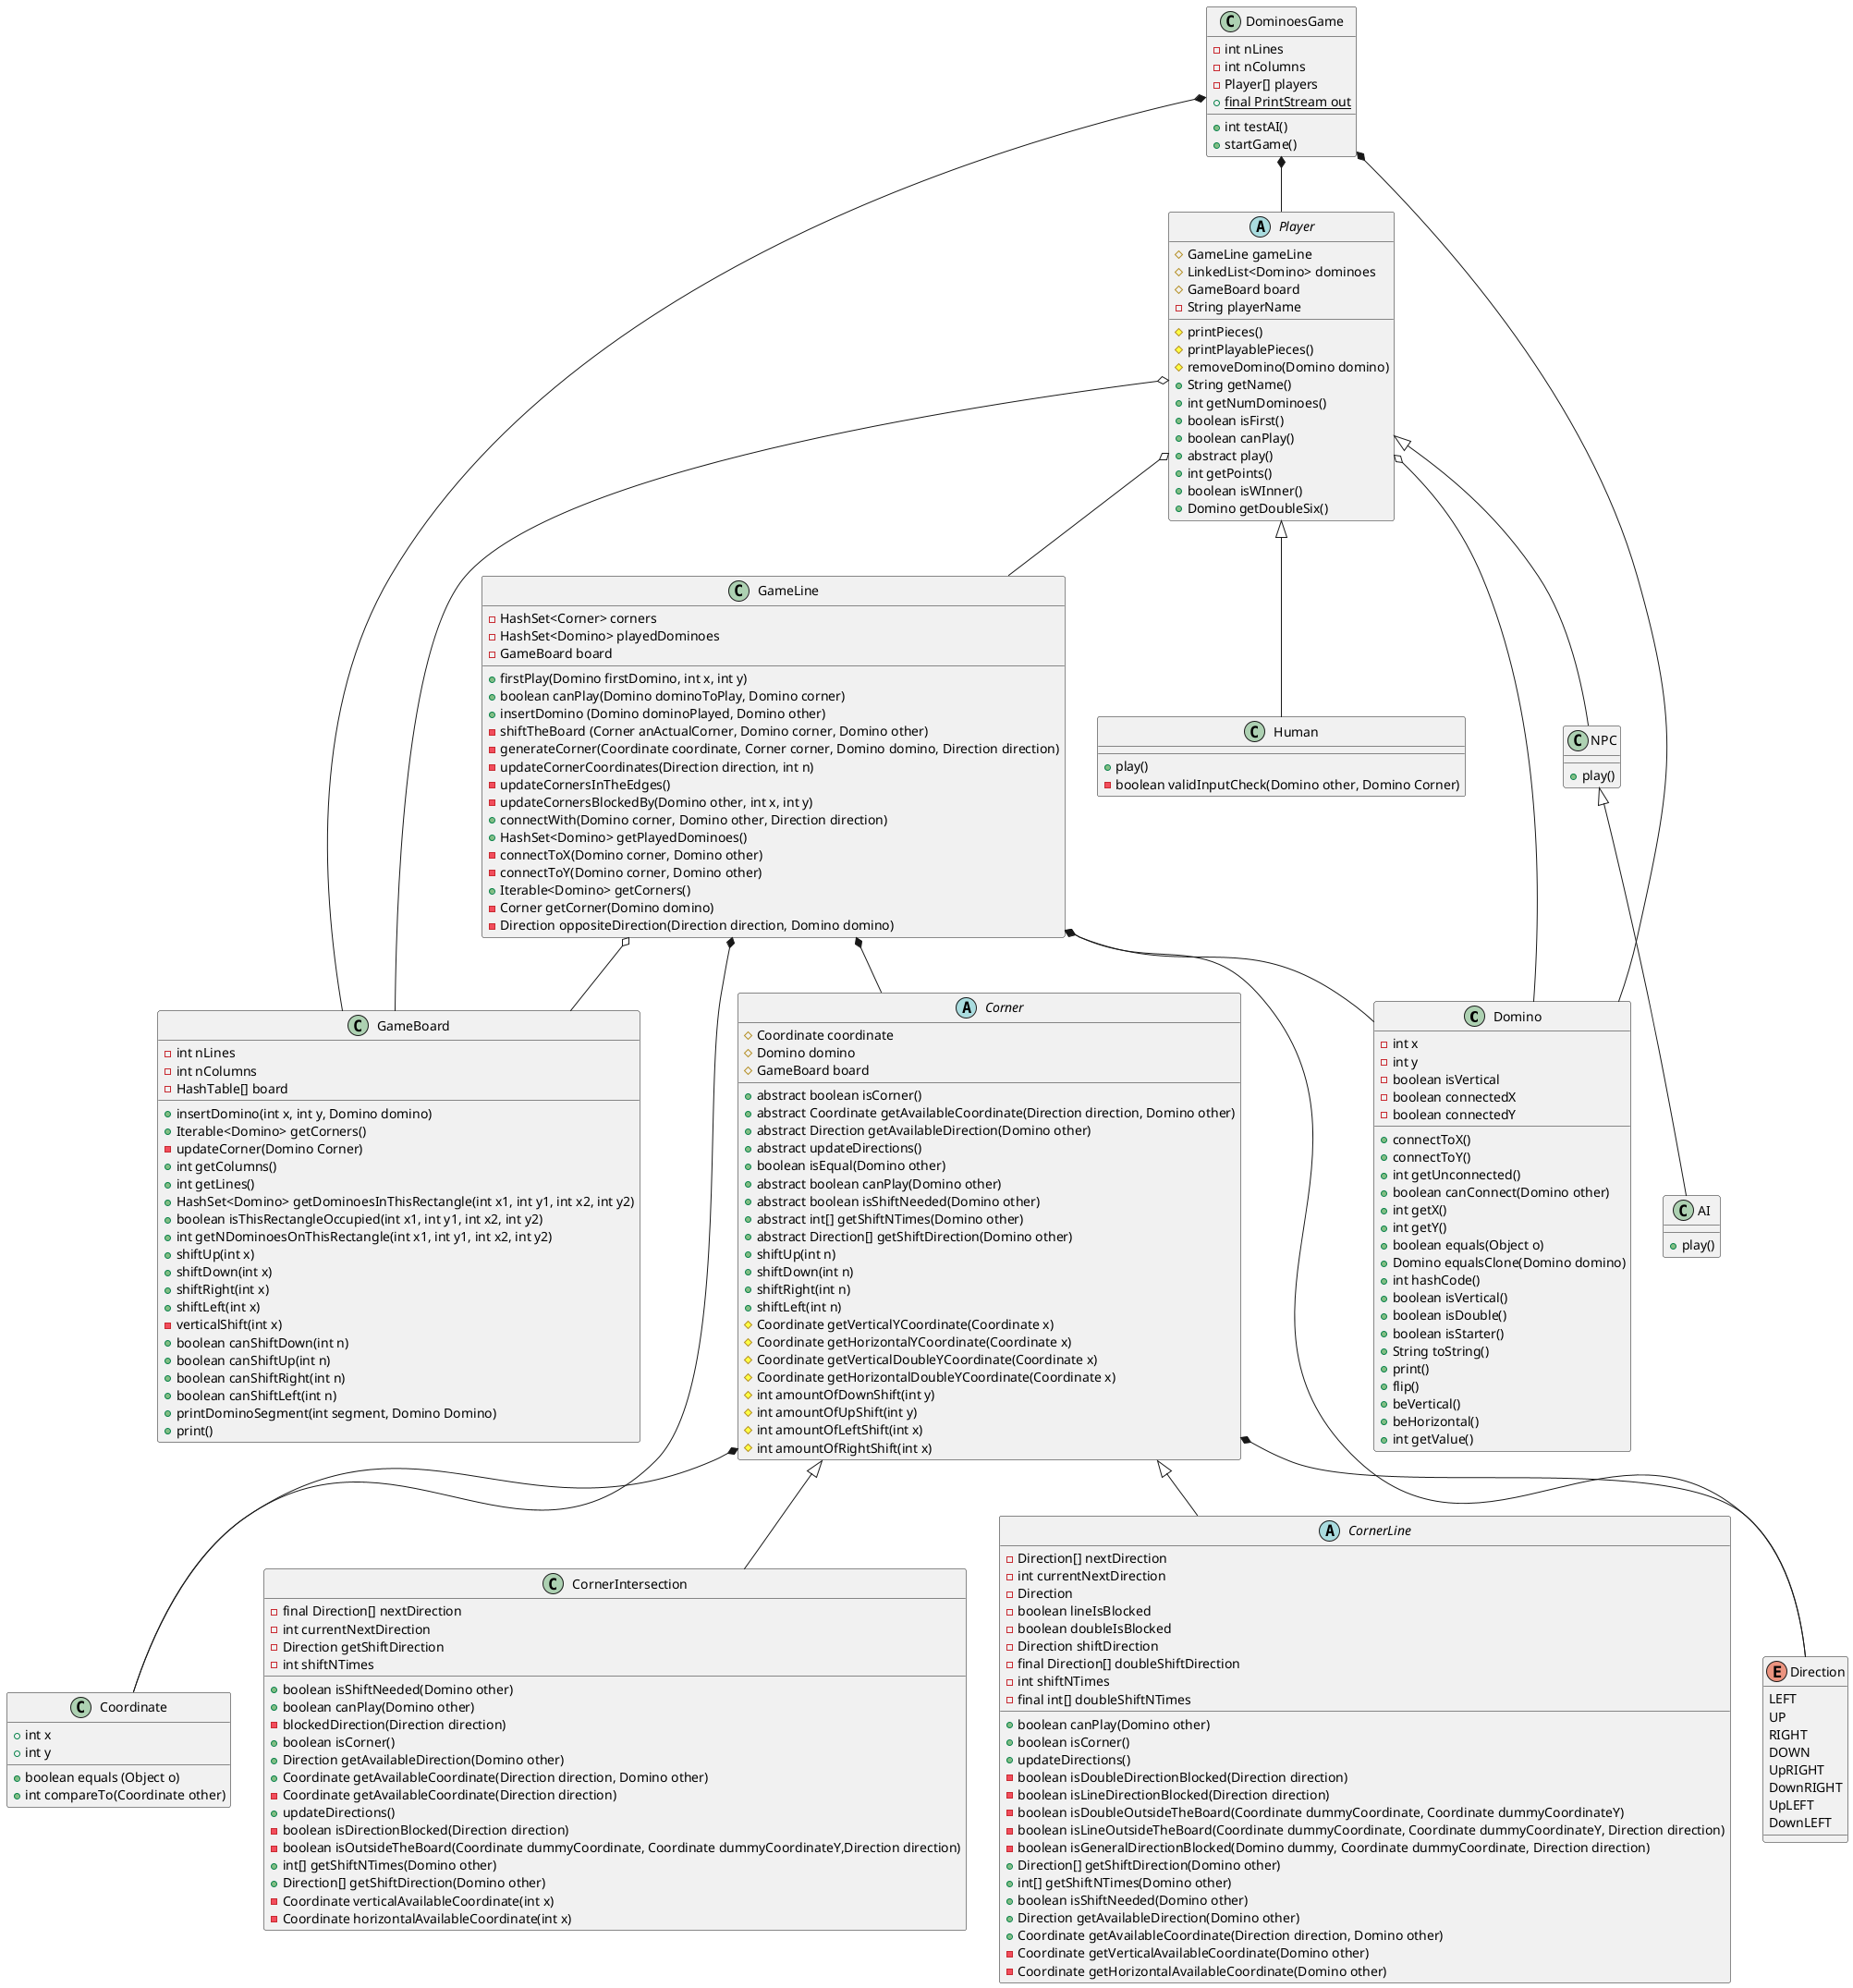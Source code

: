 @startuml

class Domino {
    - int x
    - int y
    - boolean isVertical
    - boolean connectedX
    - boolean connectedY

    + connectToX()
    + connectToY()
    + int getUnconnected()
    + boolean canConnect(Domino other)
    + int getX()
    + int getY()
    + boolean equals(Object o)
    + Domino equalsClone(Domino domino)
    + int hashCode()
    + boolean isVertical()
    + boolean isDouble()
    + boolean isStarter()
    + String toString()
    + print()
    + flip()
    + beVertical()
    + beHorizontal()
    + int getValue()
}

class GameLine{
    -HashSet<Corner> corners
    -HashSet<Domino> playedDominoes
    -GameBoard board

    + firstPlay(Domino firstDomino, int x, int y)
    + boolean canPlay(Domino dominoToPlay, Domino corner)
    + insertDomino (Domino dominoPlayed, Domino other)
    - shiftTheBoard (Corner anActualCorner, Domino corner, Domino other)
    - generateCorner(Coordinate coordinate, Corner corner, Domino domino, Direction direction)
    - updateCornerCoordinates(Direction direction, int n)
    - updateCornersInTheEdges()
    - updateCornersBlockedBy(Domino other, int x, int y)
    + connectWith(Domino corner, Domino other, Direction direction)
    + HashSet<Domino> getPlayedDominoes()
    - connectToX(Domino corner, Domino other)
    - connectToY(Domino corner, Domino other)
    + Iterable<Domino> getCorners()
    - Corner getCorner(Domino domino)
    - Direction oppositeDirection(Direction direction, Domino domino)

}


class GameBoard {
    - int nLines
    - int nColumns
    - HashTable[] board

    + insertDomino(int x, int y, Domino domino)
    + Iterable<Domino> getCorners()
    - updateCorner(Domino Corner)
    + int getColumns()
    + int getLines()
    + HashSet<Domino> getDominoesInThisRectangle(int x1, int y1, int x2, int y2)
    + boolean isThisRectangleOccupied(int x1, int y1, int x2, int y2)
    + int getNDominoesOnThisRectangle(int x1, int y1, int x2, int y2)
    + shiftUp(int x)
    + shiftDown(int x)
    + shiftRight(int x)
    + shiftLeft(int x)
    - verticalShift(int x)
    + boolean canShiftDown(int n)
    + boolean canShiftUp(int n)
    + boolean canShiftRight(int n)
    + boolean canShiftLeft(int n)
    + printDominoSegment(int segment, Domino Domino)
    + print()
}




abstract class Player {
    # GameLine gameLine
    # LinkedList<Domino> dominoes
    # GameBoard board
    - String playerName

    # printPieces()
    # printPlayablePieces()
    # removeDomino(Domino domino)
    + String getName()
    + int getNumDominoes()
    + boolean isFirst()
    + boolean canPlay()
    + abstract play()
    + int getPoints()
    + boolean isWInner()
    + Domino getDoubleSix()
}

class DominoesGame {
    - int nLines
    - int nColumns
    - Player[] players
    + {Static} final PrintStream out

    + int testAI()
    + startGame()
}

class Human {
    + play()
    - boolean validInputCheck(Domino other, Domino Corner)
}

class NPC {
    + play()
}

class AI {
    + play()
}

class Coordinate{
    +int x
    +int y

    +boolean equals (Object o)
    +int compareTo(Coordinate other)
}

abstract class Corner{
    #Coordinate coordinate
    #Domino domino
    #GameBoard board

    +abstract boolean isCorner()
    +abstract Coordinate getAvailableCoordinate(Direction direction, Domino other)
    +abstract Direction getAvailableDirection(Domino other)
    +abstract updateDirections()
    +boolean isEqual(Domino other)
    +abstract boolean canPlay(Domino other)
    +abstract boolean isShiftNeeded(Domino other)
    +abstract int[] getShiftNTimes(Domino other)
    +abstract Direction[] getShiftDirection(Domino other)
    + shiftUp(int n)
    + shiftDown(int n)
    + shiftRight(int n)
    + shiftLeft(int n)
    # Coordinate getVerticalYCoordinate(Coordinate x)
    # Coordinate getHorizontalYCoordinate(Coordinate x)
    # Coordinate getVerticalDoubleYCoordinate(Coordinate x)
    # Coordinate getHorizontalDoubleYCoordinate(Coordinate x)
    # int amountOfDownShift(int y)
    # int amountOfUpShift(int y)
    # int amountOfLeftShift(int x)
    # int amountOfRightShift(int x)
 }

class CornerIntersection{

 -final Direction[] nextDirection
 -int currentNextDirection
 -Direction getShiftDirection
 -int shiftNTimes

 + boolean isShiftNeeded(Domino other)
 + boolean canPlay(Domino other)
 - blockedDirection(Direction direction)
 + boolean isCorner()
 + Direction getAvailableDirection(Domino other)
 + Coordinate getAvailableCoordinate(Direction direction, Domino other)
 - Coordinate getAvailableCoordinate(Direction direction)
 + updateDirections()
 - boolean isDirectionBlocked(Direction direction)
 - boolean isOutsideTheBoard(Coordinate dummyCoordinate, Coordinate dummyCoordinateY,Direction direction)
 + int[] getShiftNTimes(Domino other)
 + Direction[] getShiftDirection(Domino other)
 - Coordinate verticalAvailableCoordinate(int x)
 - Coordinate horizontalAvailableCoordinate(int x)
}


abstract class CornerLine{
    -Direction[] nextDirection
    -int currentNextDirection
    -Direction
    -boolean lineIsBlocked
    -boolean doubleIsBlocked
    -Direction shiftDirection
    -final Direction[] doubleShiftDirection
    - int shiftNTimes
    - final int[] doubleShiftNTimes

    + boolean canPlay(Domino other)
    + boolean isCorner()
    + updateDirections()
    - boolean isDoubleDirectionBlocked(Direction direction)
    - boolean isLineDirectionBlocked(Direction direction)
    - boolean isDoubleOutsideTheBoard(Coordinate dummyCoordinate, Coordinate dummyCoordinateY)
    - boolean isLineOutsideTheBoard(Coordinate dummyCoordinate, Coordinate dummyCoordinateY, Direction direction)
    - boolean isGeneralDirectionBlocked(Domino dummy, Coordinate dummyCoordinate, Direction direction)
    + Direction[] getShiftDirection(Domino other)
    + int[] getShiftNTimes(Domino other)
    + boolean isShiftNeeded(Domino other)
    + Direction getAvailableDirection(Domino other)
    + Coordinate getAvailableCoordinate(Direction direction, Domino other)
    - Coordinate getVerticalAvailableCoordinate(Domino other)
    - Coordinate getHorizontalAvailableCoordinate(Domino other)
    }

enum Direction{
    LEFT
    UP
    RIGHT
    DOWN
    UpRIGHT
    DownRIGHT
    UpLEFT
    DownLEFT
}

DominoesGame *-- Domino
DominoesGame *-- GameBoard
DominoesGame *-- Player
Corner *-- Coordinate
Corner *-- Direction
GameLine *-- Coordinate
GameLine *-- Direction
GameLine o-- Domino
Player o-- Domino
Player o-- GameLine
Player o-- GameBoard
GameLine o-- GameBoard
Player <|-- Human
Player <|--NPC
NPC <|-- AI
Corner <|-- CornerIntersection
Corner <|-- CornerLine
GameLine *-- Corner

@enduml